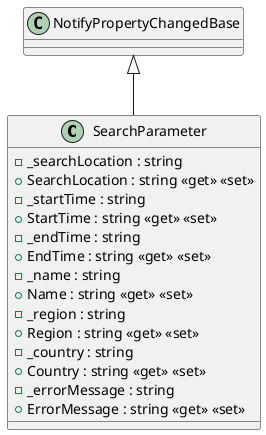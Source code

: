 @startuml
class SearchParameter {
    - _searchLocation : string
    + SearchLocation : string <<get>> <<set>>
    - _startTime : string
    + StartTime : string <<get>> <<set>>
    - _endTime : string
    + EndTime : string <<get>> <<set>>
    - _name : string
    + Name : string <<get>> <<set>>
    - _region : string
    + Region : string <<get>> <<set>>
    - _country : string
    + Country : string <<get>> <<set>>
    - _errorMessage : string
    + ErrorMessage : string <<get>> <<set>>
}
NotifyPropertyChangedBase <|-- SearchParameter
@enduml

